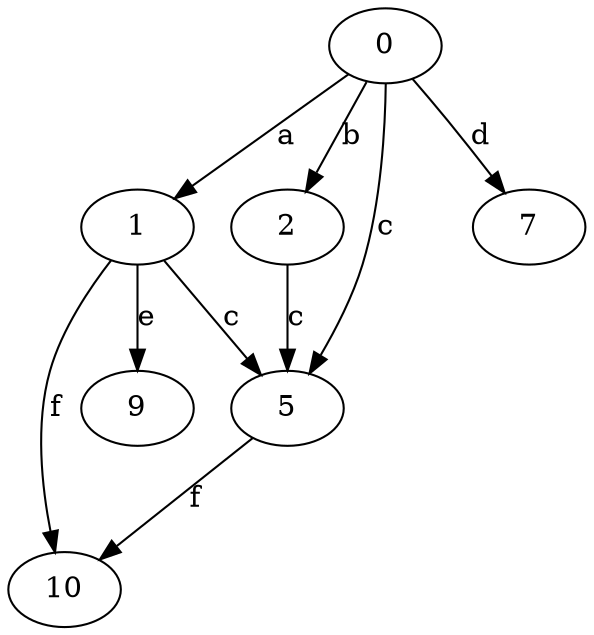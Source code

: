 strict digraph  {
0;
1;
2;
5;
7;
9;
10;
0 -> 1  [label=a];
0 -> 2  [label=b];
0 -> 5  [label=c];
0 -> 7  [label=d];
1 -> 5  [label=c];
1 -> 9  [label=e];
1 -> 10  [label=f];
2 -> 5  [label=c];
5 -> 10  [label=f];
}
